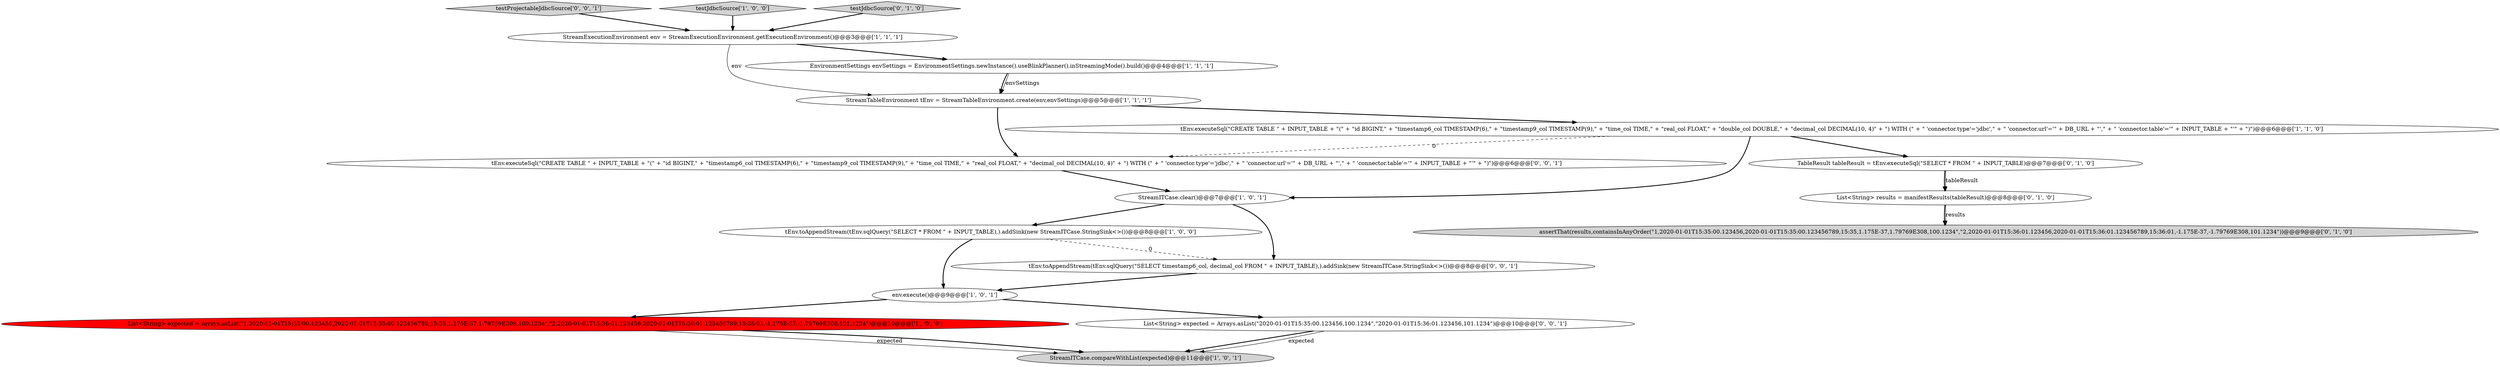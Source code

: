 digraph {
15 [style = filled, label = "testProjectableJdbcSource['0', '0', '1']", fillcolor = lightgray, shape = diamond image = "AAA0AAABBB3BBB"];
10 [style = filled, label = "assertThat(results,containsInAnyOrder(\"1,2020-01-01T15:35:00.123456,2020-01-01T15:35:00.123456789,15:35,1.175E-37,1.79769E308,100.1234\",\"2,2020-01-01T15:36:01.123456,2020-01-01T15:36:01.123456789,15:36:01,-1.175E-37,-1.79769E308,101.1234\"))@@@9@@@['0', '1', '0']", fillcolor = lightgray, shape = ellipse image = "AAA0AAABBB2BBB"];
8 [style = filled, label = "List<String> expected = Arrays.asList(\"1,2020-01-01T15:35:00.123456,2020-01-01T15:35:00.123456789,15:35,1.175E-37,1.79769E308,100.1234\",\"2,2020-01-01T15:36:01.123456,2020-01-01T15:36:01.123456789,15:36:01,-1.175E-37,-1.79769E308,101.1234\")@@@10@@@['1', '0', '0']", fillcolor = red, shape = ellipse image = "AAA1AAABBB1BBB"];
3 [style = filled, label = "StreamITCase.clear()@@@7@@@['1', '0', '1']", fillcolor = white, shape = ellipse image = "AAA0AAABBB1BBB"];
16 [style = filled, label = "tEnv.toAppendStream(tEnv.sqlQuery(\"SELECT timestamp6_col, decimal_col FROM \" + INPUT_TABLE),).addSink(new StreamITCase.StringSink<>())@@@8@@@['0', '0', '1']", fillcolor = white, shape = ellipse image = "AAA0AAABBB3BBB"];
1 [style = filled, label = "env.execute()@@@9@@@['1', '0', '1']", fillcolor = white, shape = ellipse image = "AAA0AAABBB1BBB"];
4 [style = filled, label = "StreamExecutionEnvironment env = StreamExecutionEnvironment.getExecutionEnvironment()@@@3@@@['1', '1', '1']", fillcolor = white, shape = ellipse image = "AAA0AAABBB1BBB"];
9 [style = filled, label = "testJdbcSource['1', '0', '0']", fillcolor = lightgray, shape = diamond image = "AAA0AAABBB1BBB"];
6 [style = filled, label = "tEnv.executeSql(\"CREATE TABLE \" + INPUT_TABLE + \"(\" + \"id BIGINT,\" + \"timestamp6_col TIMESTAMP(6),\" + \"timestamp9_col TIMESTAMP(9),\" + \"time_col TIME,\" + \"real_col FLOAT,\" + \"double_col DOUBLE,\" + \"decimal_col DECIMAL(10, 4)\" + \") WITH (\" + \" 'connector.type'='jdbc',\" + \" 'connector.url'='\" + DB_URL + \"',\" + \" 'connector.table'='\" + INPUT_TABLE + \"'\" + \")\")@@@6@@@['1', '1', '0']", fillcolor = white, shape = ellipse image = "AAA0AAABBB1BBB"];
5 [style = filled, label = "StreamTableEnvironment tEnv = StreamTableEnvironment.create(env,envSettings)@@@5@@@['1', '1', '1']", fillcolor = white, shape = ellipse image = "AAA0AAABBB1BBB"];
12 [style = filled, label = "TableResult tableResult = tEnv.executeSql(\"SELECT * FROM \" + INPUT_TABLE)@@@7@@@['0', '1', '0']", fillcolor = white, shape = ellipse image = "AAA0AAABBB2BBB"];
17 [style = filled, label = "tEnv.executeSql(\"CREATE TABLE \" + INPUT_TABLE + \"(\" + \"id BIGINT,\" + \"timestamp6_col TIMESTAMP(6),\" + \"timestamp9_col TIMESTAMP(9),\" + \"time_col TIME,\" + \"real_col FLOAT,\" + \"decimal_col DECIMAL(10, 4)\" + \") WITH (\" + \" 'connector.type'='jdbc',\" + \" 'connector.url'='\" + DB_URL + \"',\" + \" 'connector.table'='\" + INPUT_TABLE + \"'\" + \")\")@@@6@@@['0', '0', '1']", fillcolor = white, shape = ellipse image = "AAA0AAABBB3BBB"];
0 [style = filled, label = "tEnv.toAppendStream(tEnv.sqlQuery(\"SELECT * FROM \" + INPUT_TABLE),).addSink(new StreamITCase.StringSink<>())@@@8@@@['1', '0', '0']", fillcolor = white, shape = ellipse image = "AAA0AAABBB1BBB"];
11 [style = filled, label = "testJdbcSource['0', '1', '0']", fillcolor = lightgray, shape = diamond image = "AAA0AAABBB2BBB"];
7 [style = filled, label = "StreamITCase.compareWithList(expected)@@@11@@@['1', '0', '1']", fillcolor = lightgray, shape = ellipse image = "AAA0AAABBB1BBB"];
2 [style = filled, label = "EnvironmentSettings envSettings = EnvironmentSettings.newInstance().useBlinkPlanner().inStreamingMode().build()@@@4@@@['1', '1', '1']", fillcolor = white, shape = ellipse image = "AAA0AAABBB1BBB"];
13 [style = filled, label = "List<String> results = manifestResults(tableResult)@@@8@@@['0', '1', '0']", fillcolor = white, shape = ellipse image = "AAA0AAABBB2BBB"];
14 [style = filled, label = "List<String> expected = Arrays.asList(\"2020-01-01T15:35:00.123456,100.1234\",\"2020-01-01T15:36:01.123456,101.1234\")@@@10@@@['0', '0', '1']", fillcolor = white, shape = ellipse image = "AAA0AAABBB3BBB"];
13->10 [style = bold, label=""];
6->3 [style = bold, label=""];
13->10 [style = solid, label="results"];
1->8 [style = bold, label=""];
8->7 [style = solid, label="expected"];
9->4 [style = bold, label=""];
11->4 [style = bold, label=""];
0->16 [style = dashed, label="0"];
6->17 [style = dashed, label="0"];
4->2 [style = bold, label=""];
2->5 [style = solid, label="envSettings"];
3->16 [style = bold, label=""];
5->17 [style = bold, label=""];
3->0 [style = bold, label=""];
8->7 [style = bold, label=""];
14->7 [style = bold, label=""];
12->13 [style = bold, label=""];
5->6 [style = bold, label=""];
16->1 [style = bold, label=""];
4->5 [style = solid, label="env"];
0->1 [style = bold, label=""];
15->4 [style = bold, label=""];
17->3 [style = bold, label=""];
1->14 [style = bold, label=""];
12->13 [style = solid, label="tableResult"];
14->7 [style = solid, label="expected"];
2->5 [style = bold, label=""];
6->12 [style = bold, label=""];
}
